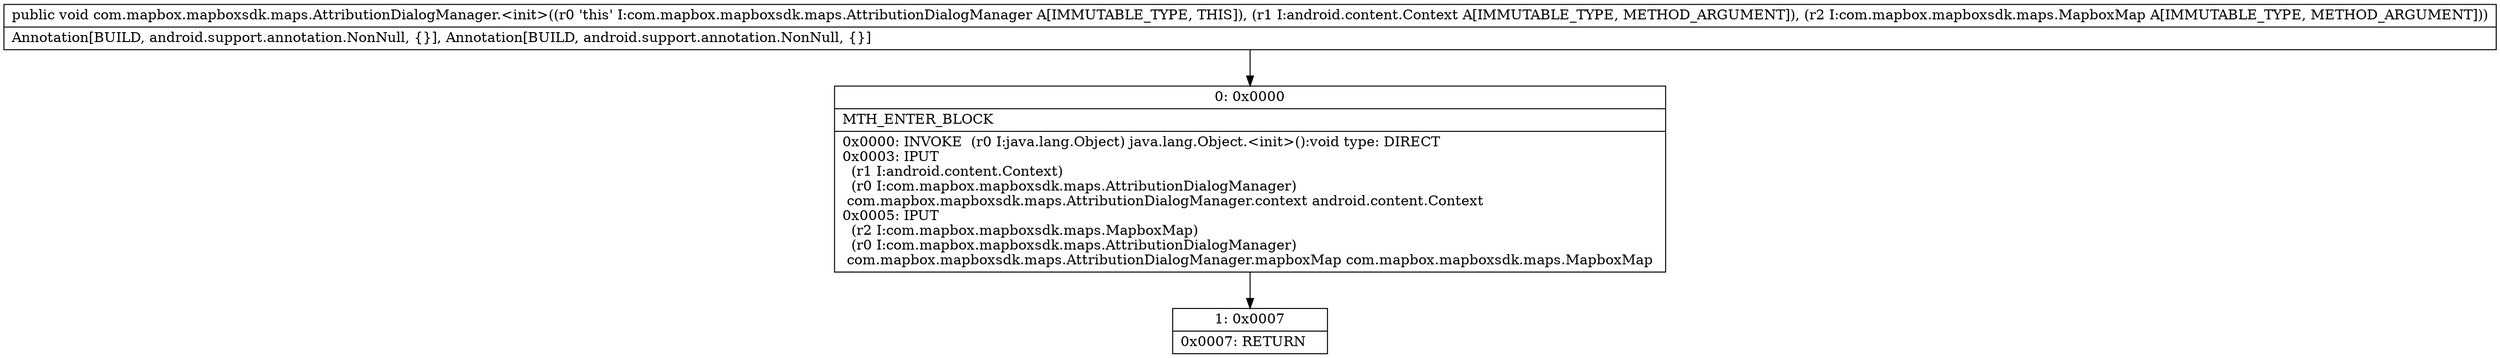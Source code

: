 digraph "CFG forcom.mapbox.mapboxsdk.maps.AttributionDialogManager.\<init\>(Landroid\/content\/Context;Lcom\/mapbox\/mapboxsdk\/maps\/MapboxMap;)V" {
Node_0 [shape=record,label="{0\:\ 0x0000|MTH_ENTER_BLOCK\l|0x0000: INVOKE  (r0 I:java.lang.Object) java.lang.Object.\<init\>():void type: DIRECT \l0x0003: IPUT  \l  (r1 I:android.content.Context)\l  (r0 I:com.mapbox.mapboxsdk.maps.AttributionDialogManager)\l com.mapbox.mapboxsdk.maps.AttributionDialogManager.context android.content.Context \l0x0005: IPUT  \l  (r2 I:com.mapbox.mapboxsdk.maps.MapboxMap)\l  (r0 I:com.mapbox.mapboxsdk.maps.AttributionDialogManager)\l com.mapbox.mapboxsdk.maps.AttributionDialogManager.mapboxMap com.mapbox.mapboxsdk.maps.MapboxMap \l}"];
Node_1 [shape=record,label="{1\:\ 0x0007|0x0007: RETURN   \l}"];
MethodNode[shape=record,label="{public void com.mapbox.mapboxsdk.maps.AttributionDialogManager.\<init\>((r0 'this' I:com.mapbox.mapboxsdk.maps.AttributionDialogManager A[IMMUTABLE_TYPE, THIS]), (r1 I:android.content.Context A[IMMUTABLE_TYPE, METHOD_ARGUMENT]), (r2 I:com.mapbox.mapboxsdk.maps.MapboxMap A[IMMUTABLE_TYPE, METHOD_ARGUMENT]))  | Annotation[BUILD, android.support.annotation.NonNull, \{\}], Annotation[BUILD, android.support.annotation.NonNull, \{\}]\l}"];
MethodNode -> Node_0;
Node_0 -> Node_1;
}

